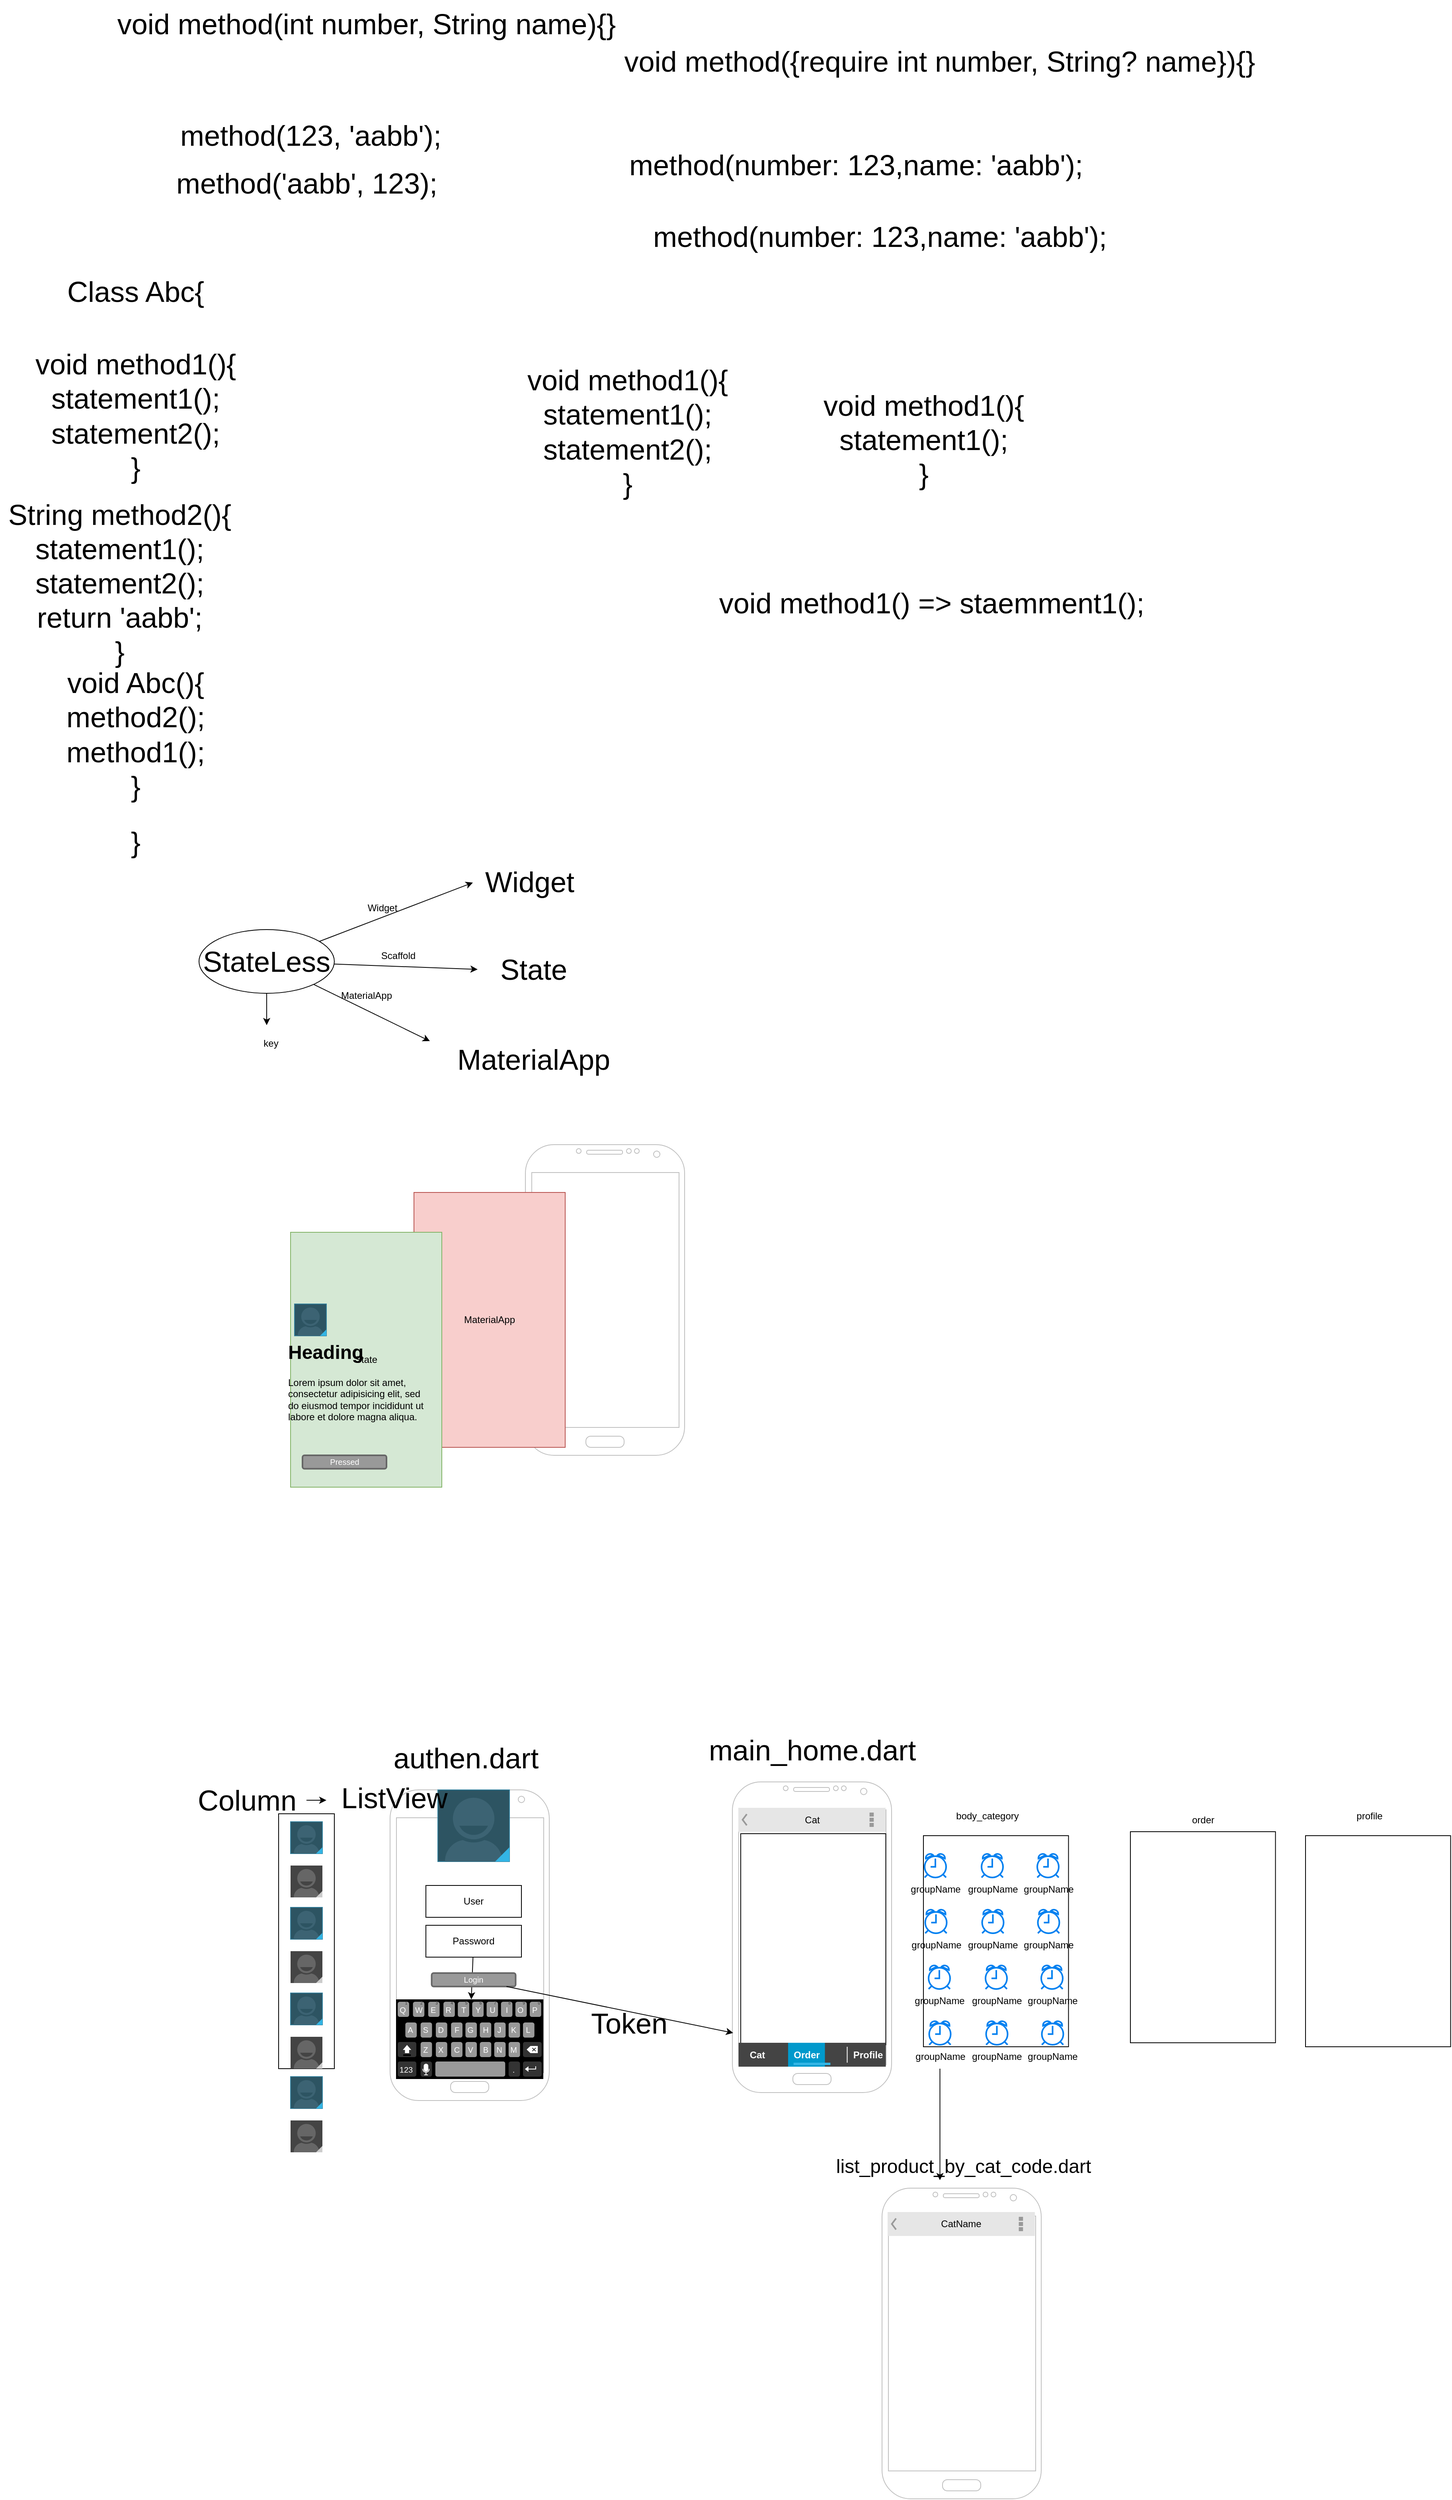 <mxfile>
    <diagram id="0SOaHDqOQD8qDS0LmLmq" name="Page-1">
        <mxGraphModel dx="1949" dy="2926" grid="1" gridSize="10" guides="1" tooltips="1" connect="1" arrows="1" fold="1" page="1" pageScale="1" pageWidth="850" pageHeight="1100" math="0" shadow="0">
            <root>
                <mxCell id="0"/>
                <mxCell id="1" parent="0"/>
                <mxCell id="2" value="" style="verticalLabelPosition=bottom;verticalAlign=top;html=1;shadow=0;dashed=0;strokeWidth=1;shape=mxgraph.android.phone2;strokeColor=#c0c0c0;" parent="1" vertex="1">
                    <mxGeometry x="280" y="210" width="200" height="390" as="geometry"/>
                </mxCell>
                <mxCell id="3" value="" style="verticalLabelPosition=bottom;verticalAlign=top;html=1;shadow=0;dashed=0;strokeWidth=1;shape=mxgraph.android.phone2;strokeColor=#c0c0c0;" parent="1" vertex="1">
                    <mxGeometry x="710" y="200" width="200" height="390" as="geometry"/>
                </mxCell>
                <mxCell id="4" value="&lt;font style=&quot;font-size: 36px;&quot;&gt;authen.dart&lt;/font&gt;" style="text;html=1;align=center;verticalAlign=middle;resizable=0;points=[];autosize=1;strokeColor=none;fillColor=none;" parent="1" vertex="1">
                    <mxGeometry x="270" y="140" width="210" height="60" as="geometry"/>
                </mxCell>
                <mxCell id="5" value="&lt;font style=&quot;font-size: 36px;&quot;&gt;main_home.dart&lt;/font&gt;" style="text;html=1;align=center;verticalAlign=middle;resizable=0;points=[];autosize=1;strokeColor=none;fillColor=none;" parent="1" vertex="1">
                    <mxGeometry x="670" y="130" width="280" height="60" as="geometry"/>
                </mxCell>
                <mxCell id="6" value="" style="verticalLabelPosition=bottom;verticalAlign=top;html=1;shadow=0;dashed=0;strokeWidth=1;shape=mxgraph.android.contact_badge_focused;sketch=0;" parent="1" vertex="1">
                    <mxGeometry x="340" y="210" width="90" height="90" as="geometry"/>
                </mxCell>
                <mxCell id="7" value="User" style="whiteSpace=wrap;html=1;" parent="1" vertex="1">
                    <mxGeometry x="325" y="330" width="120" height="40" as="geometry"/>
                </mxCell>
                <mxCell id="50" value="" style="edgeStyle=none;html=1;" edge="1" parent="1" source="8" target="44">
                    <mxGeometry relative="1" as="geometry"/>
                </mxCell>
                <mxCell id="8" value="Password" style="whiteSpace=wrap;html=1;" parent="1" vertex="1">
                    <mxGeometry x="325" y="380" width="120" height="40" as="geometry"/>
                </mxCell>
                <mxCell id="9" value="Login" style="rounded=1;html=1;shadow=0;dashed=0;whiteSpace=wrap;fontSize=10;fillColor=#999999;align=center;strokeColor=#666666;fontColor=#ffffff;strokeWidth=2;" parent="1" vertex="1">
                    <mxGeometry x="332.25" y="440" width="105.5" height="16.88" as="geometry"/>
                </mxCell>
                <mxCell id="10" style="edgeStyle=none;html=1;entryX=0.005;entryY=0.808;entryDx=0;entryDy=0;entryPerimeter=0;" parent="1" source="9" target="3" edge="1">
                    <mxGeometry relative="1" as="geometry"/>
                </mxCell>
                <mxCell id="11" value="&lt;font style=&quot;font-size: 36px;&quot;&gt;Token&lt;/font&gt;" style="text;html=1;align=center;verticalAlign=middle;resizable=0;points=[];autosize=1;strokeColor=none;fillColor=none;" parent="1" vertex="1">
                    <mxGeometry x="520" y="473" width="120" height="60" as="geometry"/>
                </mxCell>
                <mxCell id="12" value="" style="verticalLabelPosition=bottom;verticalAlign=top;html=1;shadow=0;dashed=0;strokeWidth=1;shape=mxgraph.android.phone2;strokeColor=#c0c0c0;" parent="1" vertex="1">
                    <mxGeometry x="450" y="-600" width="200" height="390" as="geometry"/>
                </mxCell>
                <mxCell id="13" value="MaterialApp" style="whiteSpace=wrap;html=1;fillColor=#f8cecc;strokeColor=#b85450;" parent="1" vertex="1">
                    <mxGeometry x="310" y="-540" width="190" height="320" as="geometry"/>
                </mxCell>
                <mxCell id="14" value="State" style="whiteSpace=wrap;html=1;fillColor=#d5e8d4;strokeColor=#82b366;" parent="1" vertex="1">
                    <mxGeometry x="155" y="-490" width="190" height="320" as="geometry"/>
                </mxCell>
                <mxCell id="15" value="" style="verticalLabelPosition=bottom;verticalAlign=top;html=1;shadow=0;dashed=0;strokeWidth=1;shape=mxgraph.android.contact_badge_focused;sketch=0;" parent="1" vertex="1">
                    <mxGeometry x="160" y="-400" width="40" height="40" as="geometry"/>
                </mxCell>
                <mxCell id="16" value="&lt;h1 style=&quot;margin-top: 0px;&quot;&gt;Heading&lt;/h1&gt;&lt;p&gt;Lorem ipsum dolor sit amet, consectetur adipisicing elit, sed do eiusmod tempor incididunt ut labore et dolore magna aliqua.&lt;/p&gt;" style="text;html=1;whiteSpace=wrap;overflow=hidden;rounded=0;" parent="1" vertex="1">
                    <mxGeometry x="150" y="-360" width="180" height="120" as="geometry"/>
                </mxCell>
                <mxCell id="17" value="Pressed" style="rounded=1;html=1;shadow=0;dashed=0;whiteSpace=wrap;fontSize=10;fillColor=#999999;align=center;strokeColor=#666666;fontColor=#ffffff;strokeWidth=2;" parent="1" vertex="1">
                    <mxGeometry x="170" y="-210" width="105.5" height="16.88" as="geometry"/>
                </mxCell>
                <mxCell id="18" value="&lt;font style=&quot;font-size: 36px;&quot;&gt;MaterialApp&lt;/font&gt;" style="text;html=1;align=center;verticalAlign=middle;resizable=0;points=[];autosize=1;strokeColor=none;fillColor=none;" parent="1" vertex="1">
                    <mxGeometry x="350" y="-737" width="220" height="60" as="geometry"/>
                </mxCell>
                <mxCell id="19" value="&lt;font style=&quot;font-size: 36px;&quot;&gt;State&lt;/font&gt;" style="text;html=1;align=center;verticalAlign=middle;resizable=0;points=[];autosize=1;strokeColor=none;fillColor=none;" parent="1" vertex="1">
                    <mxGeometry x="405" y="-850" width="110" height="60" as="geometry"/>
                </mxCell>
                <mxCell id="20" value="&lt;font style=&quot;font-size: 36px;&quot;&gt;Widget&lt;/font&gt;" style="text;html=1;align=center;verticalAlign=middle;resizable=0;points=[];autosize=1;strokeColor=none;fillColor=none;" parent="1" vertex="1">
                    <mxGeometry x="385" y="-960" width="140" height="60" as="geometry"/>
                </mxCell>
                <mxCell id="22" style="edgeStyle=none;html=1;" parent="1" source="21" edge="1">
                    <mxGeometry relative="1" as="geometry">
                        <mxPoint x="330" y="-730" as="targetPoint"/>
                    </mxGeometry>
                </mxCell>
                <mxCell id="23" style="edgeStyle=none;html=1;" parent="1" source="21" edge="1">
                    <mxGeometry relative="1" as="geometry">
                        <mxPoint x="390" y="-820" as="targetPoint"/>
                    </mxGeometry>
                </mxCell>
                <mxCell id="45" style="edgeStyle=none;html=1;" parent="1" source="21" edge="1">
                    <mxGeometry relative="1" as="geometry">
                        <mxPoint x="125" y="-750" as="targetPoint"/>
                    </mxGeometry>
                </mxCell>
                <mxCell id="21" value="&lt;font style=&quot;font-size: 36px;&quot;&gt;StateLess&lt;/font&gt;" style="ellipse;whiteSpace=wrap;html=1;" parent="1" vertex="1">
                    <mxGeometry x="40" y="-870" width="170" height="80" as="geometry"/>
                </mxCell>
                <mxCell id="24" style="edgeStyle=none;html=1;entryX=-0.007;entryY=0.517;entryDx=0;entryDy=0;entryPerimeter=0;" parent="1" source="21" target="20" edge="1">
                    <mxGeometry relative="1" as="geometry"/>
                </mxCell>
                <mxCell id="25" value="MaterialApp" style="text;html=1;align=center;verticalAlign=middle;resizable=0;points=[];autosize=1;strokeColor=none;fillColor=none;" parent="1" vertex="1">
                    <mxGeometry x="205" y="-802" width="90" height="30" as="geometry"/>
                </mxCell>
                <mxCell id="26" value="Scaffold" style="text;html=1;align=center;verticalAlign=middle;resizable=0;points=[];autosize=1;strokeColor=none;fillColor=none;" parent="1" vertex="1">
                    <mxGeometry x="255" y="-852" width="70" height="30" as="geometry"/>
                </mxCell>
                <mxCell id="27" value="Widget" style="text;html=1;align=center;verticalAlign=middle;resizable=0;points=[];autosize=1;strokeColor=none;fillColor=none;" parent="1" vertex="1">
                    <mxGeometry x="240" y="-912" width="60" height="30" as="geometry"/>
                </mxCell>
                <mxCell id="28" value="&lt;font style=&quot;font-size: 36px;&quot;&gt;void method1(){&lt;/font&gt;&lt;div&gt;&lt;font style=&quot;font-size: 36px;&quot;&gt;statement1();&lt;/font&gt;&lt;/div&gt;&lt;div&gt;&lt;font style=&quot;font-size: 36px;&quot;&gt;statement2();&lt;/font&gt;&lt;/div&gt;&lt;div&gt;&lt;font style=&quot;font-size: 36px;&quot;&gt;}&lt;/font&gt;&lt;/div&gt;" style="text;html=1;align=center;verticalAlign=middle;resizable=0;points=[];autosize=1;strokeColor=none;fillColor=none;" parent="1" vertex="1">
                    <mxGeometry x="-180" y="-1610" width="280" height="190" as="geometry"/>
                </mxCell>
                <mxCell id="29" value="&lt;font style=&quot;font-size: 36px;&quot;&gt;String method2(){&lt;/font&gt;&lt;div&gt;&lt;font style=&quot;font-size: 36px;&quot;&gt;statement1();&lt;/font&gt;&lt;/div&gt;&lt;div&gt;&lt;font style=&quot;font-size: 36px;&quot;&gt;statement2();&lt;/font&gt;&lt;/div&gt;&lt;div&gt;&lt;font style=&quot;font-size: 36px;&quot;&gt;return &#39;aabb&#39;;&lt;/font&gt;&lt;/div&gt;&lt;div&gt;&lt;font style=&quot;font-size: 36px;&quot;&gt;}&lt;/font&gt;&lt;/div&gt;" style="text;html=1;align=center;verticalAlign=middle;resizable=0;points=[];autosize=1;strokeColor=none;fillColor=none;" parent="1" vertex="1">
                    <mxGeometry x="-210" y="-1420" width="300" height="230" as="geometry"/>
                </mxCell>
                <mxCell id="30" value="&lt;font style=&quot;font-size: 36px;&quot;&gt;Class Abc{&lt;/font&gt;&lt;div&gt;&lt;font style=&quot;font-size: 36px;&quot;&gt;&lt;br&gt;&lt;/font&gt;&lt;/div&gt;&lt;div&gt;&lt;font style=&quot;font-size: 36px;&quot;&gt;&lt;br&gt;&lt;/font&gt;&lt;/div&gt;&lt;div&gt;&lt;font style=&quot;font-size: 36px;&quot;&gt;&lt;br&gt;&lt;/font&gt;&lt;/div&gt;&lt;div&gt;&lt;font style=&quot;font-size: 36px;&quot;&gt;&lt;br&gt;&lt;/font&gt;&lt;/div&gt;&lt;div&gt;&lt;br&gt;&lt;/div&gt;&lt;div&gt;&lt;br&gt;&lt;/div&gt;&lt;div&gt;&lt;br&gt;&lt;/div&gt;&lt;div&gt;&lt;br&gt;&lt;/div&gt;&lt;div&gt;&lt;br&gt;&lt;/div&gt;&lt;div&gt;&lt;br&gt;&lt;/div&gt;&lt;div&gt;&lt;br&gt;&lt;/div&gt;&lt;div&gt;&lt;br&gt;&lt;/div&gt;&lt;div&gt;&lt;br&gt;&lt;/div&gt;&lt;div&gt;&lt;br&gt;&lt;/div&gt;&lt;div&gt;&lt;br&gt;&lt;/div&gt;&lt;div&gt;&lt;br&gt;&lt;/div&gt;&lt;div&gt;&lt;br&gt;&lt;/div&gt;&lt;div&gt;&lt;br&gt;&lt;/div&gt;&lt;div&gt;&lt;br&gt;&lt;/div&gt;&lt;div&gt;&lt;br&gt;&lt;/div&gt;&lt;div&gt;&lt;br&gt;&lt;/div&gt;&lt;div&gt;&lt;br&gt;&lt;/div&gt;&lt;div&gt;&lt;br&gt;&lt;/div&gt;&lt;div&gt;&lt;br&gt;&lt;/div&gt;&lt;div&gt;&lt;br&gt;&lt;/div&gt;&lt;div&gt;&lt;br&gt;&lt;/div&gt;&lt;div&gt;&lt;br&gt;&lt;/div&gt;&lt;div&gt;&lt;br&gt;&lt;/div&gt;&lt;div&gt;&lt;font style=&quot;font-size: 36px;&quot;&gt;&lt;br&gt;&lt;/font&gt;&lt;/div&gt;&lt;div&gt;&lt;font style=&quot;font-size: 36px;&quot;&gt;&lt;br&gt;&lt;/font&gt;&lt;/div&gt;&lt;div&gt;&lt;font style=&quot;font-size: 36px;&quot;&gt;&lt;br&gt;&lt;/font&gt;&lt;/div&gt;&lt;div&gt;&lt;font style=&quot;font-size: 36px;&quot;&gt;}&lt;/font&gt;&lt;/div&gt;" style="text;html=1;align=center;verticalAlign=middle;resizable=0;points=[];autosize=1;strokeColor=none;fillColor=none;" parent="1" vertex="1">
                    <mxGeometry x="-140" y="-1700" width="200" height="750" as="geometry"/>
                </mxCell>
                <mxCell id="31" value="&lt;font style=&quot;font-size: 36px;&quot;&gt;void Abc(){&lt;/font&gt;&lt;div&gt;&lt;font style=&quot;font-size: 36px;&quot;&gt;method2();&lt;/font&gt;&lt;/div&gt;&lt;div&gt;&lt;font style=&quot;font-size: 36px;&quot;&gt;method1();&lt;/font&gt;&lt;/div&gt;&lt;div&gt;&lt;font style=&quot;font-size: 36px;&quot;&gt;}&lt;/font&gt;&lt;/div&gt;" style="text;html=1;align=center;verticalAlign=middle;resizable=0;points=[];autosize=1;strokeColor=none;fillColor=none;" parent="1" vertex="1">
                    <mxGeometry x="-140" y="-1210" width="200" height="190" as="geometry"/>
                </mxCell>
                <mxCell id="32" value="" style="whiteSpace=wrap;html=1;" parent="1" vertex="1">
                    <mxGeometry x="140" y="240" width="70" height="320" as="geometry"/>
                </mxCell>
                <mxCell id="33" value="" style="verticalLabelPosition=bottom;verticalAlign=top;html=1;shadow=0;dashed=0;strokeWidth=1;shape=mxgraph.android.contact_badge_focused;sketch=0;" parent="1" vertex="1">
                    <mxGeometry x="155" y="250" width="40" height="40" as="geometry"/>
                </mxCell>
                <mxCell id="34" value="" style="verticalLabelPosition=bottom;verticalAlign=top;html=1;shadow=0;dashed=0;strokeWidth=1;shape=mxgraph.android.contact_badge_normal;sketch=0;" parent="1" vertex="1">
                    <mxGeometry x="155" y="305" width="40" height="40" as="geometry"/>
                </mxCell>
                <mxCell id="42" style="edgeStyle=none;html=1;" parent="1" source="35" edge="1">
                    <mxGeometry relative="1" as="geometry">
                        <mxPoint x="200" y="223" as="targetPoint"/>
                    </mxGeometry>
                </mxCell>
                <mxCell id="35" value="&lt;font style=&quot;font-size: 36px;&quot;&gt;Column&lt;/font&gt;" style="text;html=1;align=center;verticalAlign=middle;resizable=0;points=[];autosize=1;strokeColor=none;fillColor=none;" parent="1" vertex="1">
                    <mxGeometry x="25" y="193" width="150" height="60" as="geometry"/>
                </mxCell>
                <mxCell id="36" value="" style="verticalLabelPosition=bottom;verticalAlign=top;html=1;shadow=0;dashed=0;strokeWidth=1;shape=mxgraph.android.contact_badge_focused;sketch=0;" parent="1" vertex="1">
                    <mxGeometry x="155" y="357.5" width="40" height="40" as="geometry"/>
                </mxCell>
                <mxCell id="37" value="" style="verticalLabelPosition=bottom;verticalAlign=top;html=1;shadow=0;dashed=0;strokeWidth=1;shape=mxgraph.android.contact_badge_normal;sketch=0;" parent="1" vertex="1">
                    <mxGeometry x="155" y="412.5" width="40" height="40" as="geometry"/>
                </mxCell>
                <mxCell id="38" value="" style="verticalLabelPosition=bottom;verticalAlign=top;html=1;shadow=0;dashed=0;strokeWidth=1;shape=mxgraph.android.contact_badge_focused;sketch=0;" parent="1" vertex="1">
                    <mxGeometry x="155" y="465" width="40" height="40" as="geometry"/>
                </mxCell>
                <mxCell id="39" value="" style="verticalLabelPosition=bottom;verticalAlign=top;html=1;shadow=0;dashed=0;strokeWidth=1;shape=mxgraph.android.contact_badge_normal;sketch=0;" parent="1" vertex="1">
                    <mxGeometry x="155" y="520" width="40" height="40" as="geometry"/>
                </mxCell>
                <mxCell id="40" value="" style="verticalLabelPosition=bottom;verticalAlign=top;html=1;shadow=0;dashed=0;strokeWidth=1;shape=mxgraph.android.contact_badge_focused;sketch=0;" parent="1" vertex="1">
                    <mxGeometry x="155" y="570" width="40" height="40" as="geometry"/>
                </mxCell>
                <mxCell id="41" value="" style="verticalLabelPosition=bottom;verticalAlign=top;html=1;shadow=0;dashed=0;strokeWidth=1;shape=mxgraph.android.contact_badge_normal;sketch=0;" parent="1" vertex="1">
                    <mxGeometry x="155" y="625" width="40" height="40" as="geometry"/>
                </mxCell>
                <mxCell id="43" value="&lt;span style=&quot;font-size: 36px;&quot;&gt;ListView&lt;/span&gt;" style="text;html=1;align=center;verticalAlign=middle;resizable=0;points=[];autosize=1;strokeColor=none;fillColor=none;" parent="1" vertex="1">
                    <mxGeometry x="205" y="190" width="160" height="60" as="geometry"/>
                </mxCell>
                <mxCell id="44" value="" style="verticalLabelPosition=bottom;verticalAlign=top;html=1;shadow=0;dashed=0;strokeWidth=1;shape=mxgraph.android.keyboard;sketch=0;" parent="1" vertex="1">
                    <mxGeometry x="287.5" y="473" width="185" height="100" as="geometry"/>
                </mxCell>
                <mxCell id="46" value="key" style="text;html=1;align=center;verticalAlign=middle;resizable=0;points=[];autosize=1;strokeColor=none;fillColor=none;" parent="1" vertex="1">
                    <mxGeometry x="110" y="-742" width="40" height="30" as="geometry"/>
                </mxCell>
                <mxCell id="47" value="&lt;font style=&quot;font-size: 36px;&quot;&gt;void method1(){&lt;/font&gt;&lt;div&gt;&lt;font style=&quot;font-size: 36px;&quot;&gt;statement1();&lt;/font&gt;&lt;/div&gt;&lt;div&gt;&lt;font style=&quot;font-size: 36px;&quot;&gt;statement2();&lt;/font&gt;&lt;/div&gt;&lt;div&gt;&lt;font style=&quot;font-size: 36px;&quot;&gt;}&lt;/font&gt;&lt;/div&gt;" style="text;html=1;align=center;verticalAlign=middle;resizable=0;points=[];autosize=1;strokeColor=none;fillColor=none;" parent="1" vertex="1">
                    <mxGeometry x="437.75" y="-1590" width="280" height="190" as="geometry"/>
                </mxCell>
                <mxCell id="48" value="&lt;font style=&quot;font-size: 36px;&quot;&gt;void method1(){&lt;/font&gt;&lt;div&gt;&lt;font style=&quot;font-size: 36px;&quot;&gt;statement1();&lt;/font&gt;&lt;/div&gt;&lt;div&gt;&lt;font style=&quot;font-size: 36px;&quot;&gt;}&lt;/font&gt;&lt;/div&gt;" style="text;html=1;align=center;verticalAlign=middle;resizable=0;points=[];autosize=1;strokeColor=none;fillColor=none;" parent="1" vertex="1">
                    <mxGeometry x="810" y="-1555" width="280" height="140" as="geometry"/>
                </mxCell>
                <mxCell id="49" value="&lt;font style=&quot;font-size: 36px;&quot;&gt;void method1() =&amp;gt; staemment1();&lt;/font&gt;" style="text;html=1;align=center;verticalAlign=middle;resizable=0;points=[];autosize=1;strokeColor=none;fillColor=none;" parent="1" vertex="1">
                    <mxGeometry x="680" y="-1310" width="560" height="60" as="geometry"/>
                </mxCell>
                <mxCell id="51" value="" style="whiteSpace=wrap;html=1;" vertex="1" parent="1">
                    <mxGeometry x="720.5" y="265" width="182.25" height="265" as="geometry"/>
                </mxCell>
                <mxCell id="52" value="Cat" style="strokeWidth=1;html=1;shadow=0;dashed=0;shape=mxgraph.android.action_bar;fillColor=#E6E6E6;strokeColor=#c0c0c0;strokeWidth=2;whiteSpace=wrap;" vertex="1" parent="1">
                    <mxGeometry x="717.5" y="232.5" width="185" height="30" as="geometry"/>
                </mxCell>
                <mxCell id="53" value="" style="strokeWidth=1;html=1;shadow=0;dashed=0;shape=mxgraph.android.rrect;rSize=0;fillColor=#444444;strokeColor=none;" vertex="1" parent="1">
                    <mxGeometry x="717.75" y="527.5" width="185" height="30" as="geometry"/>
                </mxCell>
                <mxCell id="54" value="Cat" style="strokeWidth=1;html=1;shadow=0;dashed=0;shape=mxgraph.android.anchor;fontStyle=1;fontColor=#ffffff;" vertex="1" parent="53">
                    <mxGeometry width="46.25" height="30" as="geometry"/>
                </mxCell>
                <mxCell id="55" value="Order" style="strokeWidth=1;html=1;shadow=0;dashed=0;shape=mxgraph.android.rrect;rSize=0;fontStyle=1;fillColor=#0099cc;strokeColor=none;fontColor=#ffffff;" vertex="1" parent="53">
                    <mxGeometry x="62.25" width="46.25" height="30" as="geometry"/>
                </mxCell>
                <mxCell id="57" value="" style="strokeWidth=1;html=1;shadow=0;dashed=0;shape=mxgraph.android.anchor;fontStyle=1;fontColor=#ffffff;" vertex="1" parent="53">
                    <mxGeometry x="92.5" width="46.25" height="30" as="geometry"/>
                </mxCell>
                <mxCell id="58" value="Profile" style="strokeWidth=1;html=1;shadow=0;dashed=0;shape=mxgraph.android.anchor;fontStyle=1;fontColor=#ffffff;" vertex="1" parent="53">
                    <mxGeometry x="138.75" width="46.25" height="30" as="geometry"/>
                </mxCell>
                <mxCell id="59" value="" style="shape=line;strokeColor=#ffffff;direction=south;" vertex="1" parent="53">
                    <mxGeometry x="131.5" y="5" width="10" height="20" as="geometry"/>
                </mxCell>
                <mxCell id="56" value="" style="strokeWidth=1;html=1;shadow=0;dashed=0;shape=mxgraph.android.rrect;rSize=0;fillColor=#33b5e5;strokeColor=none;" vertex="1" parent="53">
                    <mxGeometry x="69.13" y="25" width="46.25" height="3" as="geometry"/>
                </mxCell>
                <mxCell id="60" value="" style="whiteSpace=wrap;html=1;" vertex="1" parent="1">
                    <mxGeometry x="950" y="267.5" width="182.25" height="265" as="geometry"/>
                </mxCell>
                <mxCell id="61" value="" style="whiteSpace=wrap;html=1;" vertex="1" parent="1">
                    <mxGeometry x="1210" y="262.5" width="182.25" height="265" as="geometry"/>
                </mxCell>
                <mxCell id="62" value="" style="whiteSpace=wrap;html=1;" vertex="1" parent="1">
                    <mxGeometry x="1430" y="267.5" width="182.25" height="265" as="geometry"/>
                </mxCell>
                <mxCell id="63" value="" style="html=1;verticalLabelPosition=bottom;align=center;labelBackgroundColor=#ffffff;verticalAlign=top;strokeWidth=2;strokeColor=#0080F0;shadow=0;dashed=0;shape=mxgraph.ios7.icons.alarm_clock;" vertex="1" parent="1">
                    <mxGeometry x="951.5" y="290" width="27" height="30" as="geometry"/>
                </mxCell>
                <mxCell id="64" value="groupName" style="text;html=1;align=center;verticalAlign=middle;resizable=0;points=[];autosize=1;strokeColor=none;fillColor=none;" vertex="1" parent="1">
                    <mxGeometry x="920" y="320" width="90" height="30" as="geometry"/>
                </mxCell>
                <mxCell id="65" value="" style="html=1;verticalLabelPosition=bottom;align=center;labelBackgroundColor=#ffffff;verticalAlign=top;strokeWidth=2;strokeColor=#0080F0;shadow=0;dashed=0;shape=mxgraph.ios7.icons.alarm_clock;" vertex="1" parent="1">
                    <mxGeometry x="1023" y="290" width="27" height="30" as="geometry"/>
                </mxCell>
                <mxCell id="66" value="groupName" style="text;html=1;align=center;verticalAlign=middle;resizable=0;points=[];autosize=1;strokeColor=none;fillColor=none;" vertex="1" parent="1">
                    <mxGeometry x="991.5" y="320" width="90" height="30" as="geometry"/>
                </mxCell>
                <mxCell id="67" value="" style="html=1;verticalLabelPosition=bottom;align=center;labelBackgroundColor=#ffffff;verticalAlign=top;strokeWidth=2;strokeColor=#0080F0;shadow=0;dashed=0;shape=mxgraph.ios7.icons.alarm_clock;" vertex="1" parent="1">
                    <mxGeometry x="1093" y="290" width="27" height="30" as="geometry"/>
                </mxCell>
                <mxCell id="68" value="groupName" style="text;html=1;align=center;verticalAlign=middle;resizable=0;points=[];autosize=1;strokeColor=none;fillColor=none;" vertex="1" parent="1">
                    <mxGeometry x="1061.5" y="320" width="90" height="30" as="geometry"/>
                </mxCell>
                <mxCell id="69" value="" style="html=1;verticalLabelPosition=bottom;align=center;labelBackgroundColor=#ffffff;verticalAlign=top;strokeWidth=2;strokeColor=#0080F0;shadow=0;dashed=0;shape=mxgraph.ios7.icons.alarm_clock;" vertex="1" parent="1">
                    <mxGeometry x="952.25" y="360" width="27" height="30" as="geometry"/>
                </mxCell>
                <mxCell id="70" value="groupName" style="text;html=1;align=center;verticalAlign=middle;resizable=0;points=[];autosize=1;strokeColor=none;fillColor=none;" vertex="1" parent="1">
                    <mxGeometry x="920.75" y="390" width="90" height="30" as="geometry"/>
                </mxCell>
                <mxCell id="71" value="" style="html=1;verticalLabelPosition=bottom;align=center;labelBackgroundColor=#ffffff;verticalAlign=top;strokeWidth=2;strokeColor=#0080F0;shadow=0;dashed=0;shape=mxgraph.ios7.icons.alarm_clock;" vertex="1" parent="1">
                    <mxGeometry x="1023.75" y="360" width="27" height="30" as="geometry"/>
                </mxCell>
                <mxCell id="72" value="groupName" style="text;html=1;align=center;verticalAlign=middle;resizable=0;points=[];autosize=1;strokeColor=none;fillColor=none;" vertex="1" parent="1">
                    <mxGeometry x="992.25" y="390" width="90" height="30" as="geometry"/>
                </mxCell>
                <mxCell id="73" value="" style="html=1;verticalLabelPosition=bottom;align=center;labelBackgroundColor=#ffffff;verticalAlign=top;strokeWidth=2;strokeColor=#0080F0;shadow=0;dashed=0;shape=mxgraph.ios7.icons.alarm_clock;" vertex="1" parent="1">
                    <mxGeometry x="1093.75" y="360" width="27" height="30" as="geometry"/>
                </mxCell>
                <mxCell id="74" value="groupName" style="text;html=1;align=center;verticalAlign=middle;resizable=0;points=[];autosize=1;strokeColor=none;fillColor=none;" vertex="1" parent="1">
                    <mxGeometry x="1062.25" y="390" width="90" height="30" as="geometry"/>
                </mxCell>
                <mxCell id="75" value="" style="html=1;verticalLabelPosition=bottom;align=center;labelBackgroundColor=#ffffff;verticalAlign=top;strokeWidth=2;strokeColor=#0080F0;shadow=0;dashed=0;shape=mxgraph.ios7.icons.alarm_clock;" vertex="1" parent="1">
                    <mxGeometry x="956.5" y="430" width="27" height="30" as="geometry"/>
                </mxCell>
                <mxCell id="76" value="groupName" style="text;html=1;align=center;verticalAlign=middle;resizable=0;points=[];autosize=1;strokeColor=none;fillColor=none;" vertex="1" parent="1">
                    <mxGeometry x="925" y="460" width="90" height="30" as="geometry"/>
                </mxCell>
                <mxCell id="77" value="" style="html=1;verticalLabelPosition=bottom;align=center;labelBackgroundColor=#ffffff;verticalAlign=top;strokeWidth=2;strokeColor=#0080F0;shadow=0;dashed=0;shape=mxgraph.ios7.icons.alarm_clock;" vertex="1" parent="1">
                    <mxGeometry x="1028" y="430" width="27" height="30" as="geometry"/>
                </mxCell>
                <mxCell id="78" value="groupName" style="text;html=1;align=center;verticalAlign=middle;resizable=0;points=[];autosize=1;strokeColor=none;fillColor=none;" vertex="1" parent="1">
                    <mxGeometry x="996.5" y="460" width="90" height="30" as="geometry"/>
                </mxCell>
                <mxCell id="79" value="" style="html=1;verticalLabelPosition=bottom;align=center;labelBackgroundColor=#ffffff;verticalAlign=top;strokeWidth=2;strokeColor=#0080F0;shadow=0;dashed=0;shape=mxgraph.ios7.icons.alarm_clock;" vertex="1" parent="1">
                    <mxGeometry x="1098" y="430" width="27" height="30" as="geometry"/>
                </mxCell>
                <mxCell id="80" value="groupName" style="text;html=1;align=center;verticalAlign=middle;resizable=0;points=[];autosize=1;strokeColor=none;fillColor=none;" vertex="1" parent="1">
                    <mxGeometry x="1066.5" y="460" width="90" height="30" as="geometry"/>
                </mxCell>
                <mxCell id="81" value="" style="html=1;verticalLabelPosition=bottom;align=center;labelBackgroundColor=#ffffff;verticalAlign=top;strokeWidth=2;strokeColor=#0080F0;shadow=0;dashed=0;shape=mxgraph.ios7.icons.alarm_clock;" vertex="1" parent="1">
                    <mxGeometry x="957.25" y="500" width="27" height="30" as="geometry"/>
                </mxCell>
                <mxCell id="91" style="edgeStyle=none;html=1;" edge="1" parent="1" source="82">
                    <mxGeometry relative="1" as="geometry">
                        <mxPoint x="970.75" y="700" as="targetPoint"/>
                    </mxGeometry>
                </mxCell>
                <mxCell id="82" value="groupName" style="text;html=1;align=center;verticalAlign=middle;resizable=0;points=[];autosize=1;strokeColor=none;fillColor=none;" vertex="1" parent="1">
                    <mxGeometry x="925.75" y="530" width="90" height="30" as="geometry"/>
                </mxCell>
                <mxCell id="83" value="" style="html=1;verticalLabelPosition=bottom;align=center;labelBackgroundColor=#ffffff;verticalAlign=top;strokeWidth=2;strokeColor=#0080F0;shadow=0;dashed=0;shape=mxgraph.ios7.icons.alarm_clock;" vertex="1" parent="1">
                    <mxGeometry x="1028.75" y="500" width="27" height="30" as="geometry"/>
                </mxCell>
                <mxCell id="84" value="groupName" style="text;html=1;align=center;verticalAlign=middle;resizable=0;points=[];autosize=1;strokeColor=none;fillColor=none;" vertex="1" parent="1">
                    <mxGeometry x="997.25" y="530" width="90" height="30" as="geometry"/>
                </mxCell>
                <mxCell id="85" value="" style="html=1;verticalLabelPosition=bottom;align=center;labelBackgroundColor=#ffffff;verticalAlign=top;strokeWidth=2;strokeColor=#0080F0;shadow=0;dashed=0;shape=mxgraph.ios7.icons.alarm_clock;" vertex="1" parent="1">
                    <mxGeometry x="1098.75" y="500" width="27" height="30" as="geometry"/>
                </mxCell>
                <mxCell id="86" value="groupName" style="text;html=1;align=center;verticalAlign=middle;resizable=0;points=[];autosize=1;strokeColor=none;fillColor=none;" vertex="1" parent="1">
                    <mxGeometry x="1067.25" y="530" width="90" height="30" as="geometry"/>
                </mxCell>
                <mxCell id="87" value="" style="verticalLabelPosition=bottom;verticalAlign=top;html=1;shadow=0;dashed=0;strokeWidth=1;shape=mxgraph.android.phone2;strokeColor=#c0c0c0;" vertex="1" parent="1">
                    <mxGeometry x="898" y="710" width="200" height="390" as="geometry"/>
                </mxCell>
                <mxCell id="88" value="body_category" style="text;html=1;align=center;verticalAlign=middle;resizable=0;points=[];autosize=1;strokeColor=none;fillColor=none;" vertex="1" parent="1">
                    <mxGeometry x="980" y="228" width="100" height="30" as="geometry"/>
                </mxCell>
                <mxCell id="89" value="order" style="text;html=1;align=center;verticalAlign=middle;resizable=0;points=[];autosize=1;strokeColor=none;fillColor=none;" vertex="1" parent="1">
                    <mxGeometry x="1276.13" y="232.5" width="50" height="30" as="geometry"/>
                </mxCell>
                <mxCell id="90" value="profile" style="text;html=1;align=center;verticalAlign=middle;resizable=0;points=[];autosize=1;strokeColor=none;fillColor=none;" vertex="1" parent="1">
                    <mxGeometry x="1480" y="228" width="60" height="30" as="geometry"/>
                </mxCell>
                <mxCell id="92" value="&lt;font style=&quot;font-size: 24px;&quot;&gt;list_product_by_cat_code.dart&lt;/font&gt;" style="text;html=1;align=center;verticalAlign=middle;resizable=0;points=[];autosize=1;strokeColor=none;fillColor=none;" vertex="1" parent="1">
                    <mxGeometry x="830" y="663" width="340" height="40" as="geometry"/>
                </mxCell>
                <mxCell id="93" value="CatName" style="strokeWidth=1;html=1;shadow=0;dashed=0;shape=mxgraph.android.action_bar;fillColor=#E6E6E6;strokeColor=#c0c0c0;strokeWidth=2;whiteSpace=wrap;" vertex="1" parent="1">
                    <mxGeometry x="905" y="740" width="185" height="30" as="geometry"/>
                </mxCell>
                <mxCell id="94" value="&lt;font style=&quot;font-size: 36px;&quot;&gt;void method(int number, String name){}&lt;/font&gt;" style="text;html=1;align=center;verticalAlign=middle;resizable=0;points=[];autosize=1;strokeColor=none;fillColor=none;" vertex="1" parent="1">
                    <mxGeometry x="-75" y="-2037" width="650" height="60" as="geometry"/>
                </mxCell>
                <mxCell id="95" value="&lt;font style=&quot;font-size: 36px;&quot;&gt;method(123, &#39;aabb&#39;);&lt;/font&gt;" style="text;html=1;align=center;verticalAlign=middle;resizable=0;points=[];autosize=1;strokeColor=none;fillColor=none;" vertex="1" parent="1">
                    <mxGeometry x="5" y="-1897" width="350" height="60" as="geometry"/>
                </mxCell>
                <mxCell id="96" value="&lt;font style=&quot;font-size: 36px;&quot;&gt;method(&#39;aabb&#39;, 123);&lt;/font&gt;" style="text;html=1;align=center;verticalAlign=middle;resizable=0;points=[];autosize=1;strokeColor=none;fillColor=none;" vertex="1" parent="1">
                    <mxGeometry y="-1837" width="350" height="60" as="geometry"/>
                </mxCell>
                <mxCell id="97" value="&lt;font style=&quot;font-size: 36px;&quot;&gt;void method({require int number, String? name}){}&lt;/font&gt;" style="text;html=1;align=center;verticalAlign=middle;resizable=0;points=[];autosize=1;strokeColor=none;fillColor=none;" vertex="1" parent="1">
                    <mxGeometry x="560" y="-1990" width="820" height="60" as="geometry"/>
                </mxCell>
                <mxCell id="98" value="&lt;font style=&quot;font-size: 36px;&quot;&gt;method(number: 123,name: &#39;aabb&#39;);&lt;/font&gt;" style="text;html=1;align=center;verticalAlign=middle;resizable=0;points=[];autosize=1;strokeColor=none;fillColor=none;" vertex="1" parent="1">
                    <mxGeometry x="570" y="-1860" width="590" height="60" as="geometry"/>
                </mxCell>
                <mxCell id="99" value="&lt;font style=&quot;font-size: 36px;&quot;&gt;method(number: 123,name: &#39;aabb&#39;);&lt;/font&gt;" style="text;html=1;align=center;verticalAlign=middle;resizable=0;points=[];autosize=1;strokeColor=none;fillColor=none;" vertex="1" parent="1">
                    <mxGeometry x="600" y="-1770" width="590" height="60" as="geometry"/>
                </mxCell>
            </root>
        </mxGraphModel>
    </diagram>
</mxfile>